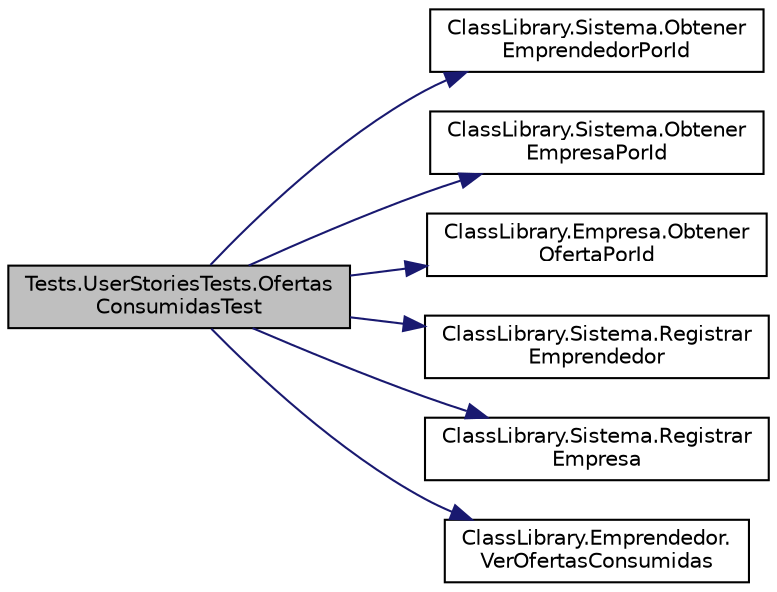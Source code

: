 digraph "Tests.UserStoriesTests.OfertasConsumidasTest"
{
 // INTERACTIVE_SVG=YES
 // LATEX_PDF_SIZE
  edge [fontname="Helvetica",fontsize="10",labelfontname="Helvetica",labelfontsize="10"];
  node [fontname="Helvetica",fontsize="10",shape=record];
  rankdir="LR";
  Node1 [label="Tests.UserStoriesTests.Ofertas\lConsumidasTest",height=0.2,width=0.4,color="black", fillcolor="grey75", style="filled", fontcolor="black",tooltip="Prueba para la historia de usuario 12: Ofertas consumidas por emprendedor"];
  Node1 -> Node2 [color="midnightblue",fontsize="10",style="solid",fontname="Helvetica"];
  Node2 [label="ClassLibrary.Sistema.Obtener\lEmprendedorPorId",height=0.2,width=0.4,color="black", fillcolor="white", style="filled",URL="$classClassLibrary_1_1Sistema.html#ae8c06d6d33492327eadd3efe70d69a19",tooltip="Recupera un emprendedor de la lista de emprendedores utilizando su id y una id dada."];
  Node1 -> Node3 [color="midnightblue",fontsize="10",style="solid",fontname="Helvetica"];
  Node3 [label="ClassLibrary.Sistema.Obtener\lEmpresaPorId",height=0.2,width=0.4,color="black", fillcolor="white", style="filled",URL="$classClassLibrary_1_1Sistema.html#a6d25225279a22870da000af9f3716f38",tooltip="Recupera una empresa de la lista de empresas utilizando su id y una id dada."];
  Node1 -> Node4 [color="midnightblue",fontsize="10",style="solid",fontname="Helvetica"];
  Node4 [label="ClassLibrary.Empresa.Obtener\lOfertaPorId",height=0.2,width=0.4,color="black", fillcolor="white", style="filled",URL="$classClassLibrary_1_1Empresa.html#a5e16f89b4e09b0205dc51d1a26615915",tooltip="Recupera una oferta de la lista de ofertas utilizando su id y una id dada."];
  Node1 -> Node5 [color="midnightblue",fontsize="10",style="solid",fontname="Helvetica"];
  Node5 [label="ClassLibrary.Sistema.Registrar\lEmprendedor",height=0.2,width=0.4,color="black", fillcolor="white", style="filled",URL="$classClassLibrary_1_1Sistema.html#a1f8f1a7fce56355f6e4ff95706e0391e",tooltip="Registra un nuevo emprendedor en el sistema."];
  Node1 -> Node6 [color="midnightblue",fontsize="10",style="solid",fontname="Helvetica"];
  Node6 [label="ClassLibrary.Sistema.Registrar\lEmpresa",height=0.2,width=0.4,color="black", fillcolor="white", style="filled",URL="$classClassLibrary_1_1Sistema.html#a67310e1e32b1c5967750a79beefb8bfd",tooltip="Registra una nueva empresa en el sistema."];
  Node1 -> Node7 [color="midnightblue",fontsize="10",style="solid",fontname="Helvetica"];
  Node7 [label="ClassLibrary.Emprendedor.\lVerOfertasConsumidas",height=0.2,width=0.4,color="black", fillcolor="white", style="filled",URL="$classClassLibrary_1_1Emprendedor.html#a3ba4455988c43959fc27662a05de2d5e",tooltip="Mediante palabras calve, un buscador y un canal se obtienen las ofertas consumidas por el Emprendedor..."];
}
